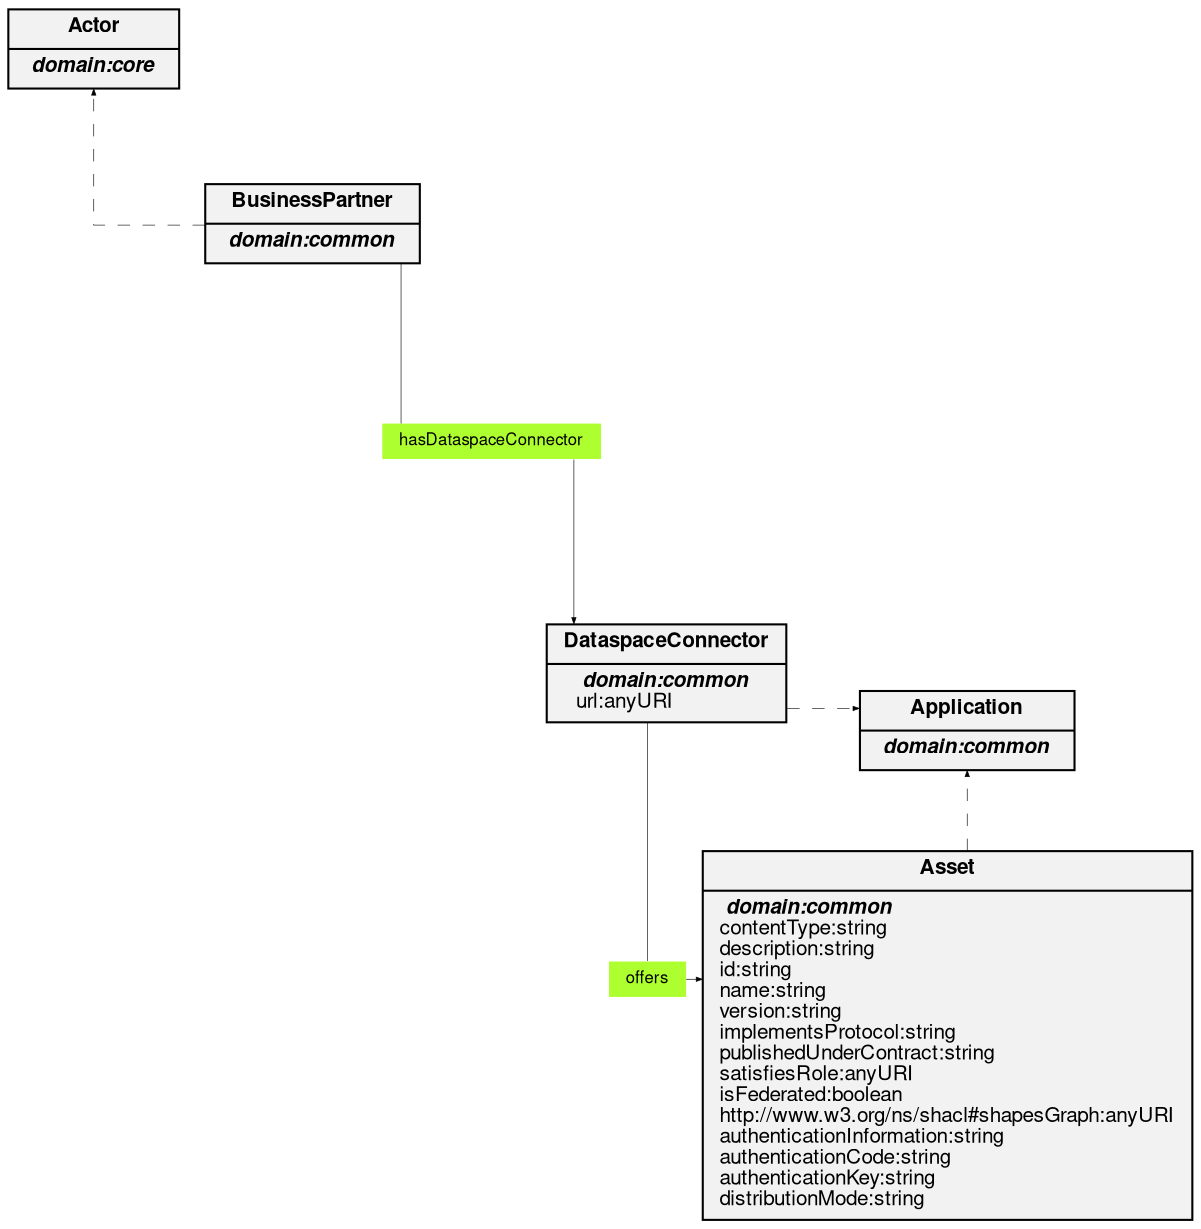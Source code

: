 digraph common_ontology {
	graph [fontname="Helvetica,Arial,sans-serif" fontsize=10 layout=neato overlap=scalexy splines=ortho]
	node [fillcolor=gray95 fontname="Helvetica,Arial,sans-serif" fontsize=10 shape=record]
	edge [arrowsize=0.3 fontname="Helvetica,Arial,sans-serif" fontsize=10 penwidth=0.3]
	Actor [label=<{<b>Actor</b> | <i><b> domain:core</b></i> <br align="left"/>}> style=filled]
	Application [label=<{<b>Application</b> | <i><b> domain:common</b></i> <br align="left"/>}> style=filled]
	Asset [label=<{<b>Asset</b> | <i><b> domain:common</b></i> <br align="left"/>contentType:string<br align="left"/>description:string<br align="left"/>id:string<br align="left"/>name:string<br align="left"/>version:string<br align="left"/>implementsProtocol:string<br align="left"/>publishedUnderContract:string<br align="left"/>satisfiesRole:anyURI<br align="left"/>isFederated:boolean<br align="left"/>http://www.w3.org/ns/shacl#shapesGraph:anyURI<br align="left"/>authenticationInformation:string<br align="left"/>authenticationCode:string<br align="left"/>authenticationKey:string<br align="left"/>distributionMode:string<br align="left"/>}> style=filled]
	BusinessPartner [label=<{<b>BusinessPartner</b> | <i><b> domain:common</b></i> <br align="left"/>}> style=filled]
	DataspaceConnector [label=<{<b>DataspaceConnector</b> | <i><b> domain:common</b></i> <br align="left"/>url:anyURI<br align="left"/>}> style=filled]
	hasDataspaceConnector [label=hasDataspaceConnector fillcolor=greenyellow fontsize=8 height=0 shape=plaintext style=filled width=0]
	offers [label=offers fillcolor=greenyellow fontsize=8 height=0 shape=plaintext style=filled width=0]
	BusinessPartner -> hasDataspaceConnector [arrowhead=none]
	hasDataspaceConnector -> DataspaceConnector
	DataspaceConnector -> offers [arrowhead=none]
	offers -> Asset
	Asset -> Application [style=dashed]
	DataspaceConnector -> Application [style=dashed]
	BusinessPartner -> Actor [style=dashed]
}
